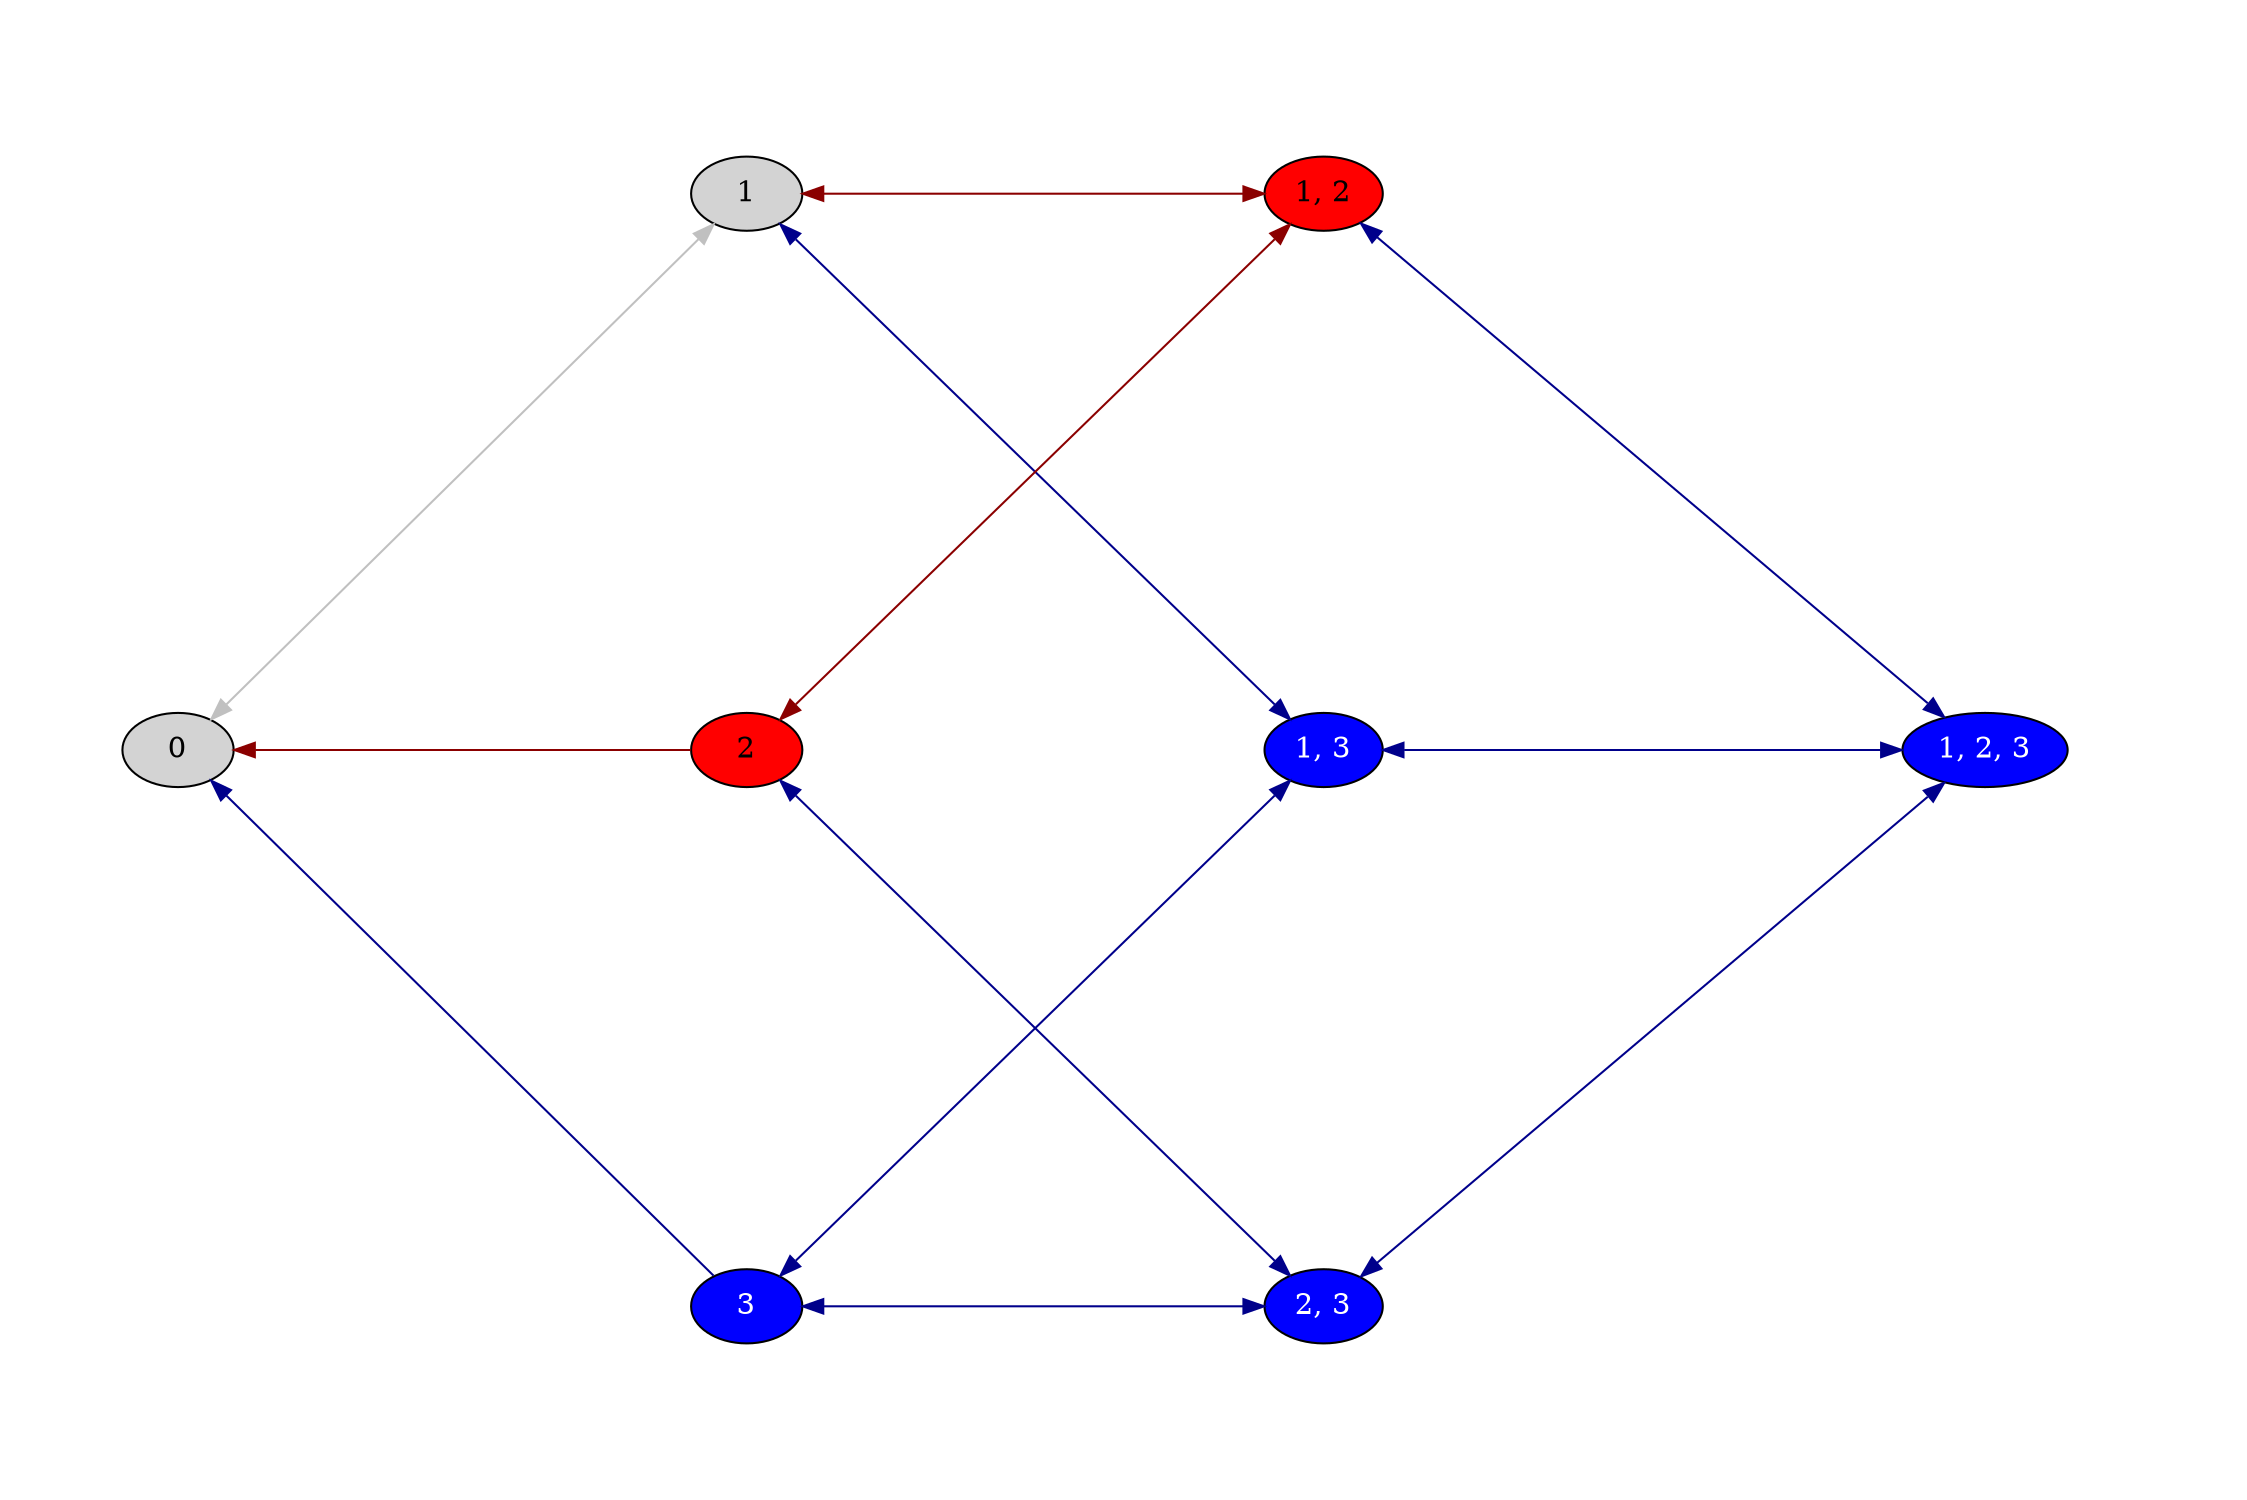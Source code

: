 digraph prof {
  size="15,10"; ratio = fill;
	node [style=filled];
  rankdir="LR";
  concentrate=true;

  {rank="same";
    0;
  }
  {rank="same";
    1;
    2[fillcolor=red];
    3[fillcolor=blue; fontcolor=white];
  }
  {rank="same";
    12[fillcolor=red; label="1, 2"];
    13[fillcolor=blue; fontcolor=white; label="1, 3"];
    23[fillcolor=blue; fontcolor=white; label="2, 3"];
  }
  {rank="same";
    123 [label="1, 2, 3"; fillcolor=blue; fontcolor=white];
  }

  edge [color=gray];
  0->1;
  1->0;

  edge [color=red4];

  1->12;12->1;
  12->2;2->12;
  2->0;

  edge [color=blue4];

  3->0;
  3->13; 13->3;
  3->23; 23->3;
  13->123; 123->13;
  23->123; 123->23;
  123->12; 12->123;
  1->13; 13->1;
  2->23; 23->2;
}
